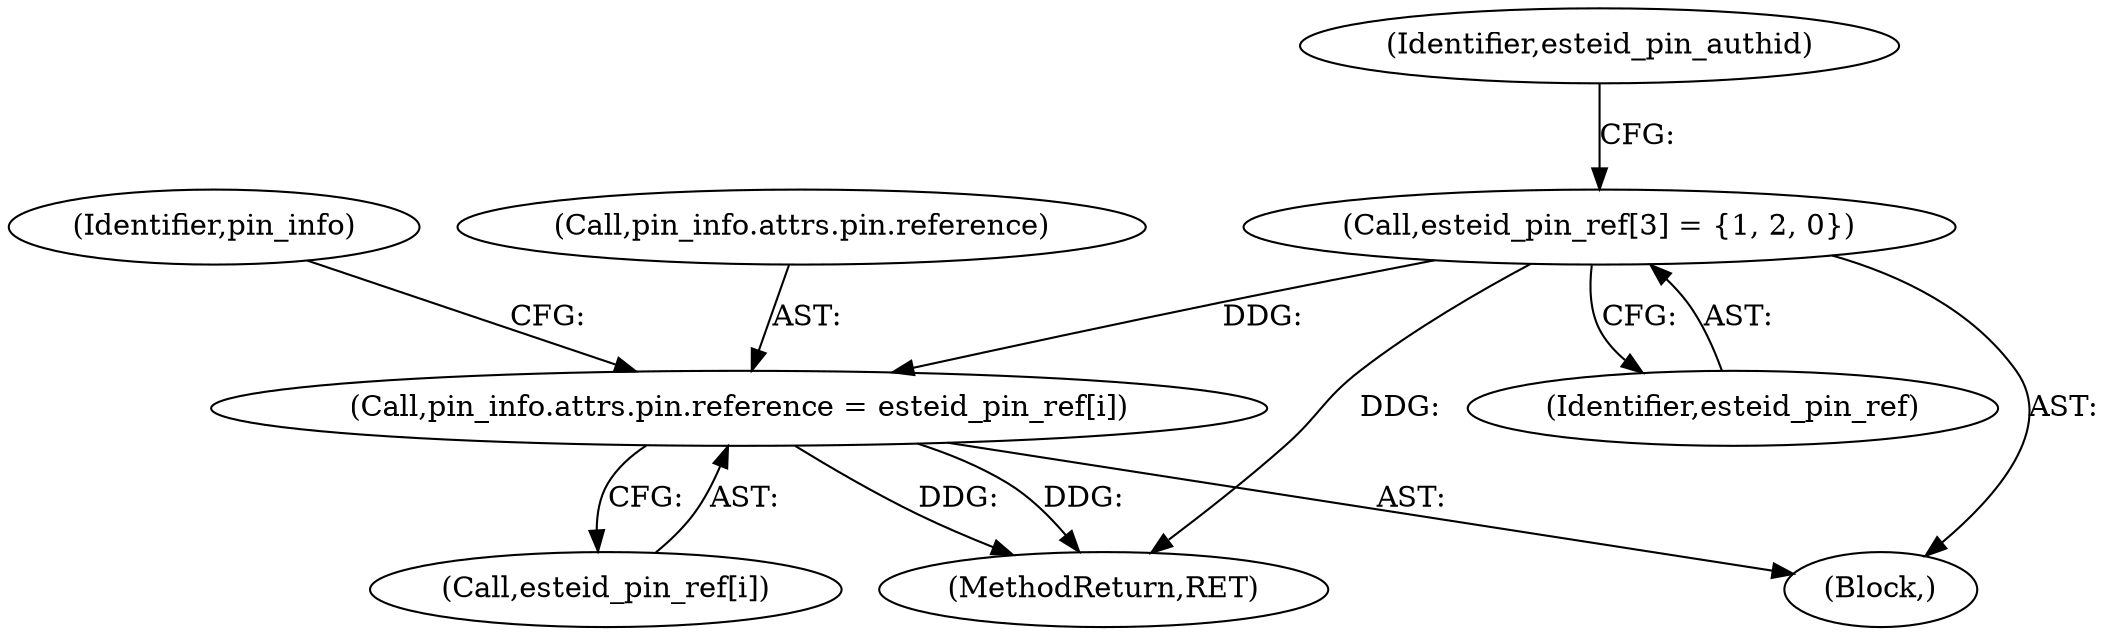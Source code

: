 digraph "0_OpenSC_360e95d45ac4123255a4c796db96337f332160ad#diff-d643a0fa169471dbf2912f4866dc49c5_4@array" {
"1000531" [label="(Call,pin_info.attrs.pin.reference = esteid_pin_ref[i])"];
"1000464" [label="(Call,esteid_pin_ref[3] = {1, 2, 0})"];
"1000546" [label="(Identifier,pin_info)"];
"1000465" [label="(Identifier,esteid_pin_ref)"];
"1000464" [label="(Call,esteid_pin_ref[3] = {1, 2, 0})"];
"1000531" [label="(Call,pin_info.attrs.pin.reference = esteid_pin_ref[i])"];
"1000468" [label="(Identifier,esteid_pin_authid)"];
"1000539" [label="(Call,esteid_pin_ref[i])"];
"1000834" [label="(MethodReturn,RET)"];
"1000532" [label="(Call,pin_info.attrs.pin.reference)"];
"1000455" [label="(Block,)"];
"1000531" -> "1000455"  [label="AST: "];
"1000531" -> "1000539"  [label="CFG: "];
"1000532" -> "1000531"  [label="AST: "];
"1000539" -> "1000531"  [label="AST: "];
"1000546" -> "1000531"  [label="CFG: "];
"1000531" -> "1000834"  [label="DDG: "];
"1000531" -> "1000834"  [label="DDG: "];
"1000464" -> "1000531"  [label="DDG: "];
"1000464" -> "1000455"  [label="AST: "];
"1000464" -> "1000465"  [label="CFG: "];
"1000465" -> "1000464"  [label="AST: "];
"1000468" -> "1000464"  [label="CFG: "];
"1000464" -> "1000834"  [label="DDG: "];
}
